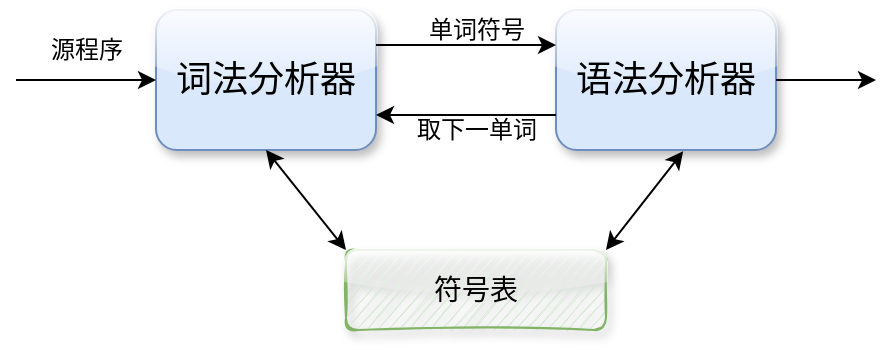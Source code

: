 <mxfile version="13.9.9" type="device"><diagram id="N_mYI186dNmKYvDKqzkN" name="第 1 页"><mxGraphModel dx="1088" dy="872" grid="1" gridSize="10" guides="1" tooltips="1" connect="1" arrows="1" fold="1" page="1" pageScale="1" pageWidth="827" pageHeight="1169" math="0" shadow="0"><root><mxCell id="0"/><mxCell id="1" parent="0"/><mxCell id="gaxEVHtyV7JoElHHP1RR-1" value="&lt;font style=&quot;font-size: 18px&quot;&gt;词法分析器&lt;/font&gt;" style="rounded=1;whiteSpace=wrap;html=1;fillColor=#dae8fc;strokeColor=#6c8ebf;glass=1;shadow=1;sketch=0;" vertex="1" parent="1"><mxGeometry x="230" y="250" width="110" height="70" as="geometry"/></mxCell><mxCell id="gaxEVHtyV7JoElHHP1RR-3" value="&lt;font style=&quot;font-size: 18px&quot;&gt;语法分析器&lt;/font&gt;" style="rounded=1;whiteSpace=wrap;html=1;fillColor=#dae8fc;strokeColor=#6c8ebf;glass=1;shadow=1;sketch=0;" vertex="1" parent="1"><mxGeometry x="430" y="250" width="110" height="70" as="geometry"/></mxCell><mxCell id="gaxEVHtyV7JoElHHP1RR-4" value="&lt;font style=&quot;font-size: 14px&quot;&gt;符号表&lt;/font&gt;" style="rounded=1;whiteSpace=wrap;html=1;sketch=1;glass=1;shadow=1;fillColor=#d5e8d4;strokeColor=#82b366;" vertex="1" parent="1"><mxGeometry x="325" y="370" width="130" height="40" as="geometry"/></mxCell><mxCell id="gaxEVHtyV7JoElHHP1RR-5" value="" style="endArrow=classic;html=1;exitX=1;exitY=0.25;exitDx=0;exitDy=0;entryX=0;entryY=0.25;entryDx=0;entryDy=0;" edge="1" parent="1" source="gaxEVHtyV7JoElHHP1RR-1" target="gaxEVHtyV7JoElHHP1RR-3"><mxGeometry width="50" height="50" relative="1" as="geometry"><mxPoint x="350" y="330" as="sourcePoint"/><mxPoint x="400" y="280" as="targetPoint"/></mxGeometry></mxCell><mxCell id="gaxEVHtyV7JoElHHP1RR-6" value="" style="endArrow=classic;html=1;exitX=0;exitY=0.75;exitDx=0;exitDy=0;entryX=1;entryY=0.75;entryDx=0;entryDy=0;" edge="1" parent="1" source="gaxEVHtyV7JoElHHP1RR-3" target="gaxEVHtyV7JoElHHP1RR-1"><mxGeometry width="50" height="50" relative="1" as="geometry"><mxPoint x="530" y="410" as="sourcePoint"/><mxPoint x="580" y="360" as="targetPoint"/></mxGeometry></mxCell><mxCell id="gaxEVHtyV7JoElHHP1RR-7" value="" style="endArrow=classic;html=1;entryX=0;entryY=0.5;entryDx=0;entryDy=0;" edge="1" parent="1"><mxGeometry width="50" height="50" relative="1" as="geometry"><mxPoint x="160" y="285" as="sourcePoint"/><mxPoint x="230" y="285" as="targetPoint"/></mxGeometry></mxCell><mxCell id="gaxEVHtyV7JoElHHP1RR-8" value="" style="endArrow=classic;html=1;exitX=1;exitY=0.5;exitDx=0;exitDy=0;" edge="1" parent="1" source="gaxEVHtyV7JoElHHP1RR-3"><mxGeometry width="50" height="50" relative="1" as="geometry"><mxPoint x="520" y="450" as="sourcePoint"/><mxPoint x="590" y="285" as="targetPoint"/></mxGeometry></mxCell><mxCell id="gaxEVHtyV7JoElHHP1RR-9" value="单词符号" style="text;html=1;align=center;verticalAlign=middle;resizable=0;points=[];autosize=1;" vertex="1" parent="1"><mxGeometry x="360" y="250" width="60" height="20" as="geometry"/></mxCell><mxCell id="gaxEVHtyV7JoElHHP1RR-10" value="取下一单词" style="text;html=1;align=center;verticalAlign=middle;resizable=0;points=[];autosize=1;" vertex="1" parent="1"><mxGeometry x="350" y="300" width="80" height="20" as="geometry"/></mxCell><mxCell id="gaxEVHtyV7JoElHHP1RR-11" value="源程序" style="text;html=1;align=center;verticalAlign=middle;resizable=0;points=[];autosize=1;" vertex="1" parent="1"><mxGeometry x="170" y="260" width="50" height="20" as="geometry"/></mxCell><mxCell id="gaxEVHtyV7JoElHHP1RR-14" value="" style="endArrow=classic;startArrow=classic;html=1;exitX=0.5;exitY=1;exitDx=0;exitDy=0;entryX=0;entryY=0;entryDx=0;entryDy=0;" edge="1" parent="1" source="gaxEVHtyV7JoElHHP1RR-1" target="gaxEVHtyV7JoElHHP1RR-4"><mxGeometry width="50" height="50" relative="1" as="geometry"><mxPoint x="180" y="450" as="sourcePoint"/><mxPoint x="310" y="370" as="targetPoint"/></mxGeometry></mxCell><mxCell id="gaxEVHtyV7JoElHHP1RR-15" value="" style="endArrow=classic;startArrow=classic;html=1;exitX=1;exitY=0;exitDx=0;exitDy=0;entryX=0.578;entryY=1.009;entryDx=0;entryDy=0;entryPerimeter=0;" edge="1" parent="1" source="gaxEVHtyV7JoElHHP1RR-4" target="gaxEVHtyV7JoElHHP1RR-3"><mxGeometry width="50" height="50" relative="1" as="geometry"><mxPoint x="540" y="420" as="sourcePoint"/><mxPoint x="590" y="370" as="targetPoint"/></mxGeometry></mxCell></root></mxGraphModel></diagram></mxfile>